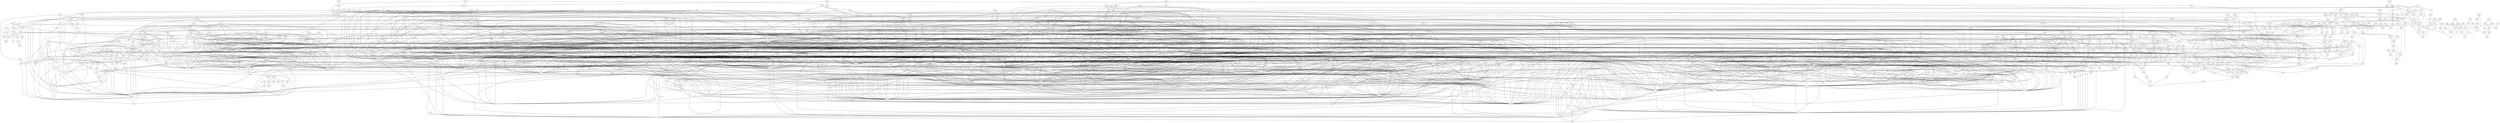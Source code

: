 graph G {
0;

1;

2;

3;

4;

5;

6;

7;

8;

9;

10;

11;

12;

13;

14;

15;

16;

17;

18;

19;

20;

21;

22;

23;

24;

25;

26;

27;

28;

29;

30;

31;

32;

33;

34;

38;

39;

40;

41;

42;

43;

44;

45;

46;

47;

48;

49;

50;

51;

52;

53;

54;

57;

58;

59;

60;

61;

62;

63;

64;

68;

69;

70;

71;

72;

73;

74;

75;

76;

77;

78;

79;

80;

81;

82;

83;

84;

85;

86;

87;

88;

89;

90;

94;

95;

96;

97;

98;

99;

100;

101;

102;

103;

106;

107;

109;

110;

111;

112;

113;

114;

115;

116;

117;

118;

119;

120;

121;

122;

123;

124;

125;

126;

128;

129;

130;

131;

132;

133;

134;

135;

136;

137;

138;

139;

140;

141;

142;

143;

144;

145;

146;

147;

148;

151;

152;

153;

154;

155;

156;

157;

158;

159;

160;

161;

162;

163;

164;

165;

166;

167;

168;

169;

170;

171;

172;

173;

174;

175;

176;

177;

178;

179;

180;

181;

182;

183;

184;

185;

186;

187;

188;

189;

190;

191;

192;

193;

194;

195;

196;

197;

198;

199;

200;

201;

202;

203;

204;

205;

206;

207;

208;

209;

210;

211;

212;

213;

215;

216;

217;

218;

220;

221;

222;

223;

224;

225;

226;

227;

228;

229;

230;

231;

232;

233;

234;

235;

236;

237;

238;

239;

240;

241;

242;

243;

244;

245;

246;

247;

248;

249;

250;

251;

252;

253;

254;

255;

256;

257;

259;

261;

262;

263;

264;

270;

271;

272;

273;

274;

275;

276;

277;

278;

279;

280;

281;

282;

283;

284;

285;

286;

287;

288;

289;

290;

291;

292;

293;

294;

295;

296;

297;

298;

300;

301;

303;

304;

305;

306;

310;

311;

312;

313;

314;

315;

316;

317;

318;

319;

320;

321;

322;

323;

324;

326;

328;

329;

330;

331;

332;

333;

334;

335;

336;

337;

338;

339;

340;

342;

343;

344;

345;

346;

347;

348;

349;

350;

351;

352;

353;

360;

361;

362;

363;

364;

365;

367;

368;

369;

370;

371;

372;

373;

374;

375;

376;

377;

378;

379;

380;

381;

382;

383;

384;

385;

386;

387;

388;

389;

390;

391;

393;

394;

395;

396;

397;

398;

399;

400;

401;

402;

403;

405;

406;

407;

408;

409;

410;

411;

412;

413;

414;

415;

416;

417;

418;

419;

420;

421;

422;

423;

424;

425;

426;

427;

428;

435;

436;

437;

438;

439;

440;

441;

442;

443;

445;

448;

449;

450;

451;

452;

453;

454;

455;

456;

457;

458;

459;

460;

461;

462;

463;

464;

465;

466;

467;

468;

469;

470;

471;

472;

473;

474;

475;

476;

477;

478;

479;

480;

481;

482;

483;

484;

485;

486;

487;

488;

489;

490;

491;

492;

494;

495;

496;

497;

498;

499;

500;

502;

503;

504;

505;

506;

507;

508;

509;

510;

511;

512;

513;

514;

515;

516;

517;

518;

519;

520;

521;

522;

523;

524;

525;

526;

527;

528;

529;

530;

531;

532;

533;

534;

535;

539;

541;

542;

543;

544;

545;

546;

548;

549;

550;

551;

552;

553;

554;

555;

556;

557;

558;

559;

560;

561;

562;

563;

564;

565;

566;

567;

568;

569;

573;

574;

575;

576;

577;

578;

579;

580;

581;

582;

583;

585;

586;

587;

588;

589;

591;

592;

594;

595;

596;

597;

598;

599;

600;

601;

602;

603;

604;

605;

606;

607;

608;

609;

610;

611;

612;

613;

614;

615;

616;

617;

618;

619;

620;

621;

622;

626;

627;

628;

629;

630;

631;

632;

633;

634;

635;

636;

637;

638;

639;

640;

641;

642;

643;

644;

645;

646;

647;

648;

649;

650;

651;

652;

653;

654;

655;

656;

657;

658;

659;

660;

661;

662;

663;

664;

665;

668;

669;

670;

671;

672;

673;

675;

676;

677;

678;

679;

680;

681;

682;

683;

684;

688;

689;

690;

691;

692;

693;

694;

695;

696;

697;

698;

699;

700;

701;

702;

703;

704;

705;

706;

707;

708;

709;

710;

711;

712;

713;

714;

719;

720;

721;

724;

725;

726;

727;

728;

729;

730;

731;

732;

733;

734;

735;

736;

737;

738;

741;

742;

747;

748;

750;

751;

752;

753;

754;

755;

756;

757;

758;

759;

760;

761;

762;

763;

764;

765;

766;

767;

768;

769;

770;

771;

772;

773;

774;

775;

776;

777;

778;

779;

780;

781;

782;

783;

784;

785;

786;

787;

789;

790;

791;

792;

793;

794;

795;

796;

797;

798;

799;

800;

801;

802;

803;

804;

805;

806;

807;

809;

810;

811;

812;

813;

814;

815;

816;

817;

818;

819;

821;

822;

823;

824;

825;

826;

827;

828;

832;

833;

834;

835;

836;

837;

838;

839;

840;

841;

842;

843;

846;

847;

849;

850;

851;

852;

853;

854;

855;

856;

857;

859;

860;

861;

862;

863;

864;

865;

866;

867;

868;

869;

870;

871;

872;

873;

874;

875;

876;

877;

878;

880;

881;

882;

883;

884;

886;

888;

889;

890;

891;

892;

893;

894;

895;

896;

897;

898;

899;

900;

903;

904;

905;

906;

907;

908;

909;

910;

911;

912;

913;

914;

915;

916;

917;

918;

919;

920;

921;

922;

923;

924;

925;

926;

929;

930;

931;

932;

933;

934;

935;

936;

937;

938;

939;

941;

942;

943;

944;

945;

946;

947;

948;

949;

952;

954;

955;

956;

957;

958;

959;

960;

962;

963;

965;

966;

967;

968;

969;

970;

971;

972;

973;

974;

975;

976;

978;

979;

980;

981;

982;

983;

984;

985;

986;

987;

988;

989;

990;

991;

992;

993;

994;

995;

996;

997;

998;

999;

1000;

1001;

1002;

1003;

1004;

1005;

1006;

1007;

1008;

1009;

1010;

1011;

1012;

1013;

1014;

1015;

1016;

1017;

1018;

1019;

1020;

1021;

1022;

1023;

1024;

1025;

1026;

1027;

1028;

1029;

1030;

1031;

1032;

1033;

1034;

1036;

1037;

1038;

1039;

1040;

1041;

1042;

1043;

1044;

1045;

1046;

1047;

1048;

1049;

1050;

1051;

1052;

1053;

1054;

1055;

1056;

1057;

1058;

1059;

1060;

1061;

1062;

1063;

1064;

1065;

1066;

1067;

1068;

1069;

1070;

1071;

1072;

1073;

1074;

1075;

1076;

1083;

1084;

1085;

1086;

1087;

1088;

1089;

1090;

1091;

1092;

1093;

1095;

1096;

1097;

1098;

1099;

1100;

1101;

1102;

1103;

1104;

1105;

1106;

1107;

1108;

1109;

1111;

1112;

1113;

1114;

1115;

1117;

1118;

1119;

1120;

1121;

1124;

1125;

1126;

1134;

1135;

1136;

1137;

1138;

1139;

1140;

1141;

1142;

1143;

1144;

1145;

1146;

1148;

1151;

1152;

1153;

1154;

1157;

1158;

1159;

1160;

1167;

1168;

1169;

1171;

1172;

1173;

1174;

1177;

1180;

1181;

1182;

1183;

1184;

1185;

1186;

1187;

1188;

1189;

1190;

1191;

1192;

1193;

1194;

1197;

1198;

1199;

1201;

1202;

1203;

1204;

1205;

1206;

1207;

1208;

1209;

1210;

1211;

1212;

1213;

1214;

1216;

1217;

1219;

1220;

1221;

1222;

1224;

1225;

1226;

1227;

1228;

1229;

1230;

1231;

1232;

1233;

1234;

1235;

1236;

1237;

1238;

1239;

1240;

1242;

1243;

1246;

1247;

1248;

1249;

1250;

1251;

1252;

1253;

1256;

1257;

1258;

1259;

1260;

1261;

1266;

1267;

1268;

1270;

1273;

1274;

1275;

1276;

1277;

1278;

1279;

1280;

1284;

1287;

1288;

1289;

1290;

1291;

1292;

1293;

1294;

1295;

1296;

1298;

1299;

1300;

1301;

1302;

1303;

1304;

1306;

1307;

1308;

1309;

1311;

1312;

1313;

1314;

1315;

1316;

1317;

1319;

1320;

1321;

1323;

1325;

1326;

1327;

1328;

1329;

1330;

1331;

1332;

1333;

1334;

1335;

1336;

1337;

1338;

1339;

1340;

1341;

1342;

1344;

1345;

1347;

1352;

1354;

1355;

1356;

1358;

1359;

1362;

1363;

1364;

1365;

1366;

1367;

1368;

1369;

1370;

1 -- 0;

3 -- 2;

4 -- 2;

6 -- 5;

7 -- 5;

8 -- 5;

9 -- 5;

10 -- 5;

11 -- 5;

12 -- 5;

13 -- 5;

14 -- 5;

15 -- 5;

16 -- 5;

16 -- 8;

16 -- 9;

17 -- 5;

17 -- 8;

17 -- 9;

19 -- 18;

20 -- 18;

21 -- 20;

22 -- 21;

23 -- 21;

24 -- 6;

24 -- 7;

24 -- 8;

24 -- 10;

24 -- 13;

24 -- 14;

24 -- 16;

24 -- 17;

25 -- 8;

25 -- 9;

25 -- 24;

26 -- 8;

26 -- 9;

26 -- 24;

27 -- 24;

28 -- 6;

28 -- 24;

28 -- 27;

29 -- 24;

29 -- 28;

30 -- 24;

32 -- 31;

33 -- 31;

34 -- 31;

34 -- 32;

34 -- 33;

39 -- 38;

40 -- 38;

41 -- 38;

42 -- 39;

42 -- 40;

43 -- 42;

44 -- 42;

46 -- 45;

47 -- 45;

48 -- 45;

49 -- 45;

50 -- 45;

51 -- 45;

52 -- 47;

52 -- 49;

52 -- 50;

52 -- 51;

53 -- 52;

54 -- 52;

58 -- 57;

60 -- 59;

61 -- 59;

62 -- 59;

63 -- 59;

63 -- 60;

63 -- 61;

64 -- 59;

64 -- 61;

68 -- 63;

68 -- 64;

69 -- 60;

70 -- 62;

71 -- 70;

72 -- 70;

73 -- 70;

74 -- 70;

74 -- 73;

75 -- 60;

75 -- 61;

75 -- 62;

75 -- 63;

75 -- 64;

76 -- 62;

76 -- 71;

76 -- 75;

77 -- 62;

77 -- 71;

77 -- 75;

78 -- 75;

80 -- 79;

81 -- 79;

81 -- 80;

82 -- 79;

82 -- 80;

83 -- 79;

83 -- 80;

84 -- 81;

85 -- 80;

85 -- 84;

86 -- 84;

87 -- 80;

87 -- 84;

89 -- 88;

90 -- 88;

94 -- 81;

94 -- 87;

95 -- 94;

96 -- 94;

97 -- 80;

97 -- 94;

99 -- 98;

100 -- 98;

102 -- 101;

103 -- 101;

109 -- 107;

110 -- 107;

111 -- 107;

113 -- 61;

113 -- 71;

113 -- 112;

114 -- 109;

114 -- 112;

115 -- 78;

115 -- 112;

116 -- 60;

116 -- 61;

116 -- 112;

117 -- 112;

117 -- 116;

118 -- 60;

118 -- 112;

119 -- 112;

120 -- 109;

120 -- 110;

120 -- 112;

121 -- 112;

122 -- 112;

122 -- 115;

123 -- 112;

125 -- 124;

126 -- 124;

128 -- 124;

129 -- 124;

130 -- 124;

131 -- 124;

132 -- 126;

132 -- 128;

132 -- 131;

134 -- 133;

135 -- 133;

136 -- 133;

137 -- 125;

137 -- 126;

137 -- 128;

137 -- 129;

137 -- 130;

139 -- 138;

140 -- 71;

140 -- 138;

141 -- 71;

141 -- 138;

142 -- 78;

142 -- 138;

143 -- 71;

143 -- 78;

143 -- 115;

143 -- 138;

144 -- 138;

145 -- 138;

146 -- 78;

146 -- 138;

146 -- 144;

147 -- 138;

147 -- 144;

148 -- 71;

148 -- 78;

148 -- 115;

148 -- 138;

148 -- 144;

151 -- 115;

152 -- 78;

152 -- 122;

152 -- 148;

152 -- 151;

153 -- 151;

154 -- 151;

155 -- 78;

155 -- 122;

155 -- 148;

155 -- 151;

156 -- 151;

157 -- 78;

157 -- 151;

158 -- 115;

158 -- 151;

158 -- 152;

158 -- 155;

158 -- 156;

159 -- 151;

159 -- 158;

160 -- 151;

160 -- 158;

161 -- 78;

161 -- 122;

161 -- 141;

161 -- 151;

161 -- 158;

162 -- 115;

162 -- 152;

162 -- 153;

162 -- 154;

162 -- 155;

162 -- 156;

162 -- 159;

162 -- 161;

163 -- 78;

163 -- 158;

163 -- 162;

164 -- 162;

165 -- 78;

165 -- 122;

165 -- 148;

165 -- 162;

166 -- 115;

166 -- 122;

166 -- 152;

166 -- 153;

166 -- 154;

166 -- 156;

166 -- 157;

166 -- 159;

166 -- 160;

166 -- 161;

166 -- 162;

166 -- 163;

166 -- 164;

166 -- 165;

167 -- 162;

168 -- 122;

168 -- 148;

168 -- 158;

168 -- 162;

168 -- 166;

169 -- 78;

169 -- 148;

169 -- 158;

169 -- 162;

169 -- 166;

170 -- 78;

170 -- 148;

170 -- 158;

170 -- 162;

170 -- 166;

172 -- 171;

173 -- 171;

173 -- 172;

174 -- 171;

174 -- 172;

175 -- 171;

176 -- 51;

176 -- 81;

176 -- 85;

176 -- 113;

176 -- 115;

176 -- 153;

176 -- 154;

176 -- 161;

176 -- 165;

176 -- 166;

176 -- 172;

176 -- 174;

176 -- 175;

177 -- 176;

178 -- 176;

179 -- 176;

180 -- 176;

181 -- 61;

181 -- 176;

182 -- 115;

182 -- 161;

182 -- 164;

182 -- 166;

182 -- 176;

183 -- 172;

183 -- 176;

184 -- 176;

185 -- 7;

185 -- 8;

185 -- 9;

185 -- 12;

185 -- 15;

185 -- 16;

185 -- 17;

185 -- 25;

185 -- 26;

185 -- 27;

185 -- 29;

185 -- 30;

186 -- 6;

186 -- 7;

186 -- 9;

186 -- 10;

186 -- 12;

186 -- 13;

186 -- 17;

186 -- 25;

186 -- 27;

186 -- 29;

186 -- 30;

187 -- 111;

188 -- 119;

188 -- 187;

189 -- 114;

189 -- 119;

189 -- 120;

189 -- 187;

190 -- 187;

191 -- 72;

192 -- 191;

193 -- 191;

194 -- 191;

195 -- 73;

195 -- 191;

196 -- 73;

196 -- 191;

197 -- 73;

197 -- 191;

198 -- 73;

198 -- 191;

199 -- 73;

199 -- 191;

200 -- 191;

201 -- 73;

201 -- 191;

202 -- 73;

202 -- 191;

203 -- 74;

203 -- 193;

203 -- 194;

203 -- 195;

203 -- 196;

203 -- 197;

203 -- 198;

203 -- 199;

203 -- 200;

203 -- 201;

203 -- 202;

204 -- 203;

205 -- 73;

205 -- 203;

206 -- 73;

206 -- 203;

207 -- 193;

207 -- 195;

207 -- 196;

207 -- 200;

207 -- 202;

207 -- 204;

207 -- 206;

209 -- 208;

210 -- 74;

210 -- 201;

210 -- 208;

211 -- 208;

212 -- 72;

212 -- 208;

213 -- 72;

213 -- 74;

213 -- 192;

213 -- 197;

213 -- 198;

213 -- 201;

213 -- 202;

213 -- 208;

218 -- 47;

218 -- 48;

218 -- 51;

220 -- 53;

220 -- 218;

221 -- 218;

222 -- 97;

222 -- 218;

223 -- 218;

224 -- 46;

224 -- 218;

225 -- 218;

226 -- 215;

226 -- 216;

226 -- 217;

227 -- 50;

227 -- 51;

227 -- 54;

227 -- 220;

227 -- 221;

227 -- 223;

227 -- 224;

227 -- 225;

228 -- 209;

228 -- 212;

228 -- 213;

229 -- 72;

229 -- 192;

229 -- 197;

229 -- 201;

229 -- 202;

229 -- 228;

230 -- 228;

231 -- 76;

232 -- 231;

233 -- 76;

233 -- 77;

234 -- 71;

234 -- 233;

235 -- 77;

236 -- 71;

236 -- 235;

237 -- 76;

237 -- 77;

238 -- 237;

239 -- 62;

239 -- 237;

241 -- 240;

242 -- 240;

243 -- 240;

245 -- 244;

246 -- 244;

247 -- 244;

248 -- 244;

248 -- 247;

249 -- 244;

251 -- 250;

252 -- 250;

253 -- 250;

254 -- 250;

256 -- 255;

257 -- 255;

263 -- 262;

264 -- 262;

273 -- 270;

273 -- 271;

273 -- 272;

274 -- 251;

274 -- 252;

274 -- 253;

274 -- 254;

275 -- 274;

276 -- 80;

277 -- 80;

277 -- 81;

277 -- 83;

278 -- 80;

279 -- 80;

280 -- 80;

281 -- 81;

281 -- 83;

281 -- 85;

281 -- 87;

281 -- 276;

281 -- 277;

281 -- 278;

281 -- 279;

281 -- 280;

282 -- 222;

282 -- 281;

283 -- 281;

284 -- 62;

284 -- 76;

284 -- 239;

285 -- 76;

285 -- 77;

285 -- 239;

285 -- 284;

286 -- 76;

286 -- 77;

286 -- 239;

286 -- 284;

287 -- 76;

287 -- 77;

287 -- 284;

288 -- 62;

288 -- 76;

288 -- 77;

288 -- 239;

288 -- 285;

288 -- 286;

288 -- 287;

289 -- 81;

289 -- 85;

290 -- 289;

291 -- 81;

291 -- 289;

291 -- 290;

292 -- 139;

293 -- 292;

294 -- 71;

294 -- 142;

294 -- 143;

294 -- 145;

294 -- 146;

294 -- 148;

294 -- 292;

295 -- 76;

295 -- 77;

295 -- 141;

295 -- 143;

295 -- 146;

295 -- 148;

295 -- 232;

295 -- 234;

295 -- 236;

295 -- 292;

295 -- 294;

296 -- 292;

298 -- 297;

300 -- 125;

300 -- 126;

300 -- 297;

301 -- 125;

301 -- 126;

301 -- 297;

301 -- 298;

303 -- 126;

303 -- 297;

303 -- 298;

304 -- 297;

304 -- 298;

304 -- 301;

305 -- 300;

305 -- 301;

305 -- 303;

306 -- 300;

306 -- 305;

310 -- 248;

312 -- 311;

313 -- 311;

314 -- 130;

314 -- 131;

315 -- 314;

316 -- 115;

316 -- 152;

316 -- 154;

316 -- 155;

316 -- 156;

316 -- 159;

316 -- 160;

316 -- 161;

316 -- 163;

316 -- 165;

316 -- 168;

316 -- 169;

316 -- 170;

316 -- 314;

317 -- 314;

318 -- 314;

319 -- 115;

319 -- 152;

319 -- 153;

319 -- 154;

319 -- 155;

319 -- 156;

319 -- 157;

319 -- 159;

319 -- 160;

319 -- 161;

319 -- 164;

319 -- 165;

319 -- 167;

319 -- 168;

319 -- 170;

319 -- 314;

319 -- 315;

320 -- 314;

321 -- 317;

321 -- 318;

321 -- 320;

322 -- 115;

322 -- 153;

322 -- 154;

322 -- 157;

322 -- 159;

322 -- 160;

322 -- 161;

322 -- 163;

322 -- 165;

322 -- 167;

322 -- 169;

322 -- 170;

322 -- 321;

323 -- 154;

323 -- 157;

323 -- 159;

323 -- 161;

323 -- 163;

323 -- 165;

323 -- 167;

323 -- 169;

323 -- 170;

323 -- 321;

324 -- 4;

328 -- 263;

329 -- 328;

330 -- 328;

331 -- 329;

331 -- 330;

332 -- 259;

332 -- 261;

334 -- 333;

335 -- 333;

336 -- 333;

337 -- 144;

338 -- 140;

338 -- 141;

338 -- 143;

338 -- 146;

338 -- 337;

339 -- 147;

339 -- 337;

342 -- 340;

343 -- 20;

343 -- 22;

343 -- 340;

344 -- 340;

345 -- 47;

345 -- 48;

345 -- 49;

345 -- 50;

345 -- 51;

345 -- 340;

346 -- 290;

347 -- 346;

348 -- 346;

349 -- 346;

351 -- 350;

352 -- 350;

353 -- 350;

353 -- 351;

360 -- 351;

360 -- 352;

360 -- 353;

361 -- 351;

361 -- 360;

362 -- 175;

363 -- 109;

363 -- 110;

363 -- 175;

363 -- 177;

363 -- 179;

364 -- 175;

364 -- 177;

364 -- 362;

365 -- 51;

365 -- 81;

365 -- 113;

365 -- 118;

365 -- 120;

365 -- 122;

365 -- 165;

365 -- 166;

365 -- 172;

365 -- 174;

365 -- 175;

365 -- 178;

365 -- 179;

365 -- 182;

365 -- 183;

365 -- 184;

367 -- 110;

367 -- 175;

367 -- 179;

368 -- 175;

368 -- 177;

368 -- 179;

369 -- 48;

369 -- 51;

369 -- 81;

369 -- 113;

369 -- 116;

369 -- 118;

369 -- 120;

369 -- 122;

369 -- 123;

369 -- 161;

369 -- 166;

369 -- 172;

369 -- 173;

369 -- 174;

369 -- 175;

369 -- 178;

369 -- 181;

369 -- 182;

369 -- 184;

370 -- 344;

371 -- 47;

371 -- 49;

371 -- 50;

371 -- 51;

371 -- 54;

371 -- 221;

371 -- 370;

372 -- 20;

372 -- 22;

372 -- 370;

373 -- 115;

373 -- 177;

373 -- 188;

373 -- 189;

373 -- 362;

374 -- 177;

375 -- 177;

375 -- 374;

376 -- 114;

376 -- 115;

376 -- 120;

376 -- 153;

376 -- 179;

376 -- 188;

376 -- 189;

376 -- 362;

376 -- 375;

377 -- 114;

377 -- 117;

377 -- 172;

377 -- 173;

377 -- 174;

377 -- 179;

377 -- 183;

377 -- 184;

378 -- 139;

378 -- 293;

378 -- 294;

379 -- 139;

379 -- 141;

379 -- 142;

379 -- 143;

379 -- 146;

379 -- 147;

379 -- 148;

380 -- 113;

380 -- 116;

380 -- 139;

380 -- 141;

380 -- 143;

380 -- 146;

380 -- 147;

380 -- 148;

381 -- 113;

381 -- 116;

381 -- 139;

381 -- 146;

381 -- 147;

381 -- 295;

382 -- 139;

382 -- 141;

382 -- 147;

383 -- 313;

385 -- 384;

386 -- 384;

388 -- 387;

389 -- 387;

390 -- 277;

391 -- 6;

391 -- 7;

391 -- 27;

391 -- 28;

393 -- 7;

394 -- 61;

394 -- 62;

394 -- 72;

394 -- 73;

394 -- 76;

394 -- 77;

394 -- 192;

394 -- 197;

394 -- 201;

394 -- 239;

394 -- 285;

394 -- 286;

394 -- 287;

395 -- 72;

395 -- 192;

395 -- 193;

395 -- 194;

395 -- 197;

395 -- 199;

395 -- 201;

395 -- 202;

396 -- 62;

396 -- 72;

396 -- 74;

396 -- 76;

396 -- 77;

396 -- 78;

396 -- 192;

396 -- 197;

396 -- 201;

396 -- 202;

396 -- 209;

396 -- 210;

396 -- 229;

396 -- 239;

396 -- 285;

396 -- 286;

396 -- 287;

397 -- 74;

397 -- 195;

397 -- 196;

397 -- 197;

397 -- 198;

397 -- 199;

397 -- 202;

398 -- 72;

398 -- 192;

398 -- 197;

398 -- 198;

398 -- 199;

398 -- 201;

398 -- 202;

398 -- 394;

398 -- 396;

399 -- 72;

399 -- 74;

399 -- 192;

399 -- 197;

399 -- 198;

399 -- 201;

399 -- 385;

399 -- 389;

400 -- 72;

400 -- 192;

400 -- 195;

400 -- 196;

400 -- 197;

400 -- 198;

400 -- 199;

400 -- 201;

400 -- 202;

401 -- 72;

401 -- 74;

401 -- 195;

401 -- 197;

401 -- 198;

401 -- 199;

401 -- 201;

401 -- 202;

401 -- 206;

401 -- 394;

401 -- 396;

402 -- 71;

402 -- 140;

402 -- 141;

402 -- 143;

402 -- 144;

402 -- 148;

402 -- 295;

402 -- 339;

403 -- 76;

403 -- 77;

403 -- 143;

403 -- 147;

403 -- 148;

403 -- 232;

403 -- 234;

403 -- 236;

403 -- 238;

403 -- 239;

403 -- 294;

403 -- 402;

405 -- 402;

406 -- 71;

406 -- 78;

406 -- 115;

406 -- 152;

406 -- 155;

406 -- 156;

406 -- 161;

406 -- 338;

406 -- 402;

406 -- 403;

407 -- 76;

407 -- 77;

407 -- 141;

407 -- 142;

407 -- 143;

407 -- 148;

407 -- 232;

407 -- 239;

407 -- 294;

407 -- 396;

407 -- 402;

408 -- 76;

408 -- 77;

408 -- 141;

408 -- 143;

408 -- 148;

408 -- 232;

408 -- 234;

408 -- 238;

408 -- 239;

408 -- 294;

408 -- 402;

408 -- 406;

409 -- 78;

409 -- 294;

409 -- 379;

411 -- 410;

412 -- 410;

414 -- 413;

415 -- 413;

417 -- 74;

417 -- 195;

417 -- 198;

417 -- 202;

417 -- 206;

417 -- 416;

418 -- 73;

418 -- 394;

418 -- 401;

418 -- 416;

419 -- 204;

419 -- 416;

420 -- 200;

420 -- 416;

420 -- 418;

421 -- 73;

421 -- 401;

421 -- 418;

421 -- 420;

422 -- 194;

422 -- 418;

422 -- 421;

423 -- 275;

423 -- 415;

424 -- 415;

424 -- 423;

425 -- 423;

426 -- 275;

426 -- 411;

426 -- 425;

427 -- 426;

428 -- 411;

428 -- 426;

435 -- 19;

435 -- 23;

435 -- 50;

435 -- 51;

435 -- 113;

435 -- 115;

435 -- 117;

435 -- 118;

435 -- 120;

435 -- 152;

435 -- 153;

435 -- 155;

435 -- 158;

435 -- 161;

435 -- 169;

435 -- 172;

435 -- 173;

435 -- 174;

435 -- 182;

435 -- 183;

435 -- 184;

436 -- 54;

436 -- 81;

436 -- 118;

436 -- 120;

436 -- 121;

436 -- 158;

436 -- 172;

436 -- 173;

436 -- 183;

437 -- 156;

437 -- 158;

437 -- 159;

437 -- 160;

437 -- 168;

437 -- 170;

438 -- 19;

438 -- 49;

438 -- 81;

438 -- 114;

438 -- 115;

438 -- 117;

438 -- 156;

438 -- 158;

438 -- 159;

438 -- 173;

438 -- 184;

439 -- 49;

439 -- 51;

439 -- 54;

439 -- 113;

439 -- 115;

439 -- 117;

439 -- 123;

439 -- 155;

439 -- 157;

439 -- 158;

439 -- 164;

439 -- 221;

440 -- 115;

440 -- 158;

440 -- 435;

440 -- 436;

440 -- 437;

440 -- 438;

440 -- 439;

441 -- 115;

441 -- 152;

441 -- 156;

441 -- 157;

441 -- 158;

441 -- 161;

441 -- 164;

441 -- 373;

441 -- 435;

441 -- 436;

441 -- 437;

441 -- 438;

441 -- 439;

443 -- 442;

445 -- 442;

449 -- 135;

450 -- 449;

451 -- 115;

451 -- 140;

451 -- 142;

451 -- 143;

451 -- 148;

451 -- 152;

451 -- 155;

451 -- 156;

451 -- 157;

451 -- 159;

451 -- 161;

451 -- 164;

451 -- 165;

451 -- 168;

451 -- 169;

451 -- 170;

451 -- 406;

452 -- 115;

452 -- 140;

452 -- 141;

452 -- 143;

452 -- 152;

452 -- 156;

452 -- 157;

452 -- 159;

452 -- 160;

452 -- 161;

452 -- 164;

452 -- 167;

452 -- 168;

452 -- 169;

452 -- 170;

452 -- 406;

453 -- 51;

453 -- 113;

453 -- 114;

453 -- 115;

453 -- 116;

453 -- 118;

453 -- 119;

453 -- 120;

453 -- 122;

453 -- 123;

453 -- 161;

453 -- 164;

453 -- 166;

453 -- 170;

453 -- 172;

453 -- 181;

453 -- 182;

453 -- 184;

453 -- 441;

454 -- 114;

454 -- 115;

454 -- 119;

454 -- 120;

454 -- 153;

454 -- 154;

454 -- 157;

454 -- 161;

454 -- 167;

454 -- 182;

454 -- 188;

454 -- 189;

454 -- 362;

454 -- 375;

455 -- 115;

455 -- 153;

455 -- 155;

455 -- 156;

455 -- 157;

455 -- 160;

455 -- 161;

455 -- 165;

455 -- 167;

455 -- 170;

456 -- 153;

456 -- 154;

456 -- 161;

456 -- 167;

457 -- 78;

457 -- 115;

457 -- 153;

457 -- 159;

457 -- 161;

457 -- 163;

457 -- 165;

457 -- 167;

458 -- 115;

458 -- 152;

458 -- 153;

458 -- 154;

458 -- 155;

458 -- 156;

458 -- 157;

458 -- 159;

458 -- 161;

458 -- 163;

458 -- 164;

458 -- 168;

458 -- 170;

459 -- 54;

459 -- 113;

459 -- 114;

459 -- 115;

459 -- 116;

459 -- 117;

459 -- 118;

459 -- 120;

459 -- 122;

459 -- 123;

459 -- 152;

459 -- 155;

459 -- 161;

459 -- 168;

459 -- 169;

459 -- 172;

459 -- 178;

459 -- 181;

459 -- 184;

459 -- 441;

460 -- 114;

460 -- 120;

460 -- 153;

460 -- 157;

460 -- 170;

460 -- 189;

460 -- 362;

460 -- 375;

461 -- 115;

461 -- 153;

461 -- 154;

461 -- 156;

461 -- 157;

461 -- 163;

461 -- 165;

461 -- 167;

461 -- 170;

461 -- 452;

462 -- 115;

462 -- 152;

462 -- 154;

462 -- 155;

462 -- 156;

462 -- 157;

462 -- 159;

462 -- 160;

462 -- 163;

462 -- 164;

462 -- 165;

462 -- 168;

462 -- 169;

462 -- 170;

463 -- 153;

463 -- 156;

463 -- 159;

463 -- 165;

463 -- 167;

463 -- 169;

463 -- 170;

465 -- 464;

466 -- 390;

466 -- 464;

468 -- 82;

468 -- 467;

469 -- 390;

469 -- 467;

470 -- 467;

472 -- 471;

473 -- 471;

475 -- 474;

476 -- 474;

477 -- 209;

477 -- 210;

477 -- 212;

477 -- 213;

477 -- 229;

478 -- 72;

478 -- 74;

478 -- 201;

478 -- 477;

479 -- 72;

479 -- 192;

479 -- 477;

480 -- 72;

480 -- 74;

480 -- 195;

480 -- 201;

480 -- 312;

480 -- 385;

480 -- 389;

480 -- 477;

481 -- 477;

482 -- 184;

482 -- 453;

483 -- 369;

483 -- 435;

483 -- 436;

483 -- 438;

483 -- 439;

483 -- 453;

483 -- 459;

483 -- 482;

484 -- 117;

484 -- 122;

484 -- 152;

484 -- 482;

486 -- 140;

486 -- 141;

486 -- 142;

486 -- 143;

486 -- 146;

486 -- 405;

486 -- 406;

486 -- 485;

487 -- 140;

487 -- 142;

487 -- 143;

487 -- 145;

487 -- 146;

487 -- 148;

487 -- 485;

488 -- 141;

488 -- 143;

488 -- 148;

488 -- 406;

488 -- 485;

489 -- 353;

489 -- 361;

490 -- 489;

491 -- 361;

491 -- 489;

492 -- 489;

492 -- 490;

494 -- 352;

496 -- 495;

497 -- 495;

499 -- 498;

500 -- 498;

503 -- 502;

504 -- 380;

504 -- 381;

504 -- 502;

506 -- 295;

506 -- 380;

506 -- 381;

506 -- 505;

507 -- 505;

508 -- 290;

508 -- 334;

508 -- 348;

509 -- 334;

509 -- 335;

509 -- 348;

509 -- 508;

510 -- 508;

511 -- 221;

511 -- 508;

511 -- 509;

512 -- 221;

512 -- 508;

513 -- 62;

513 -- 285;

513 -- 287;

514 -- 513;

515 -- 62;

515 -- 285;

515 -- 286;

515 -- 287;

516 -- 515;

518 -- 517;

519 -- 517;

521 -- 520;

522 -- 520;

523 -- 10;

523 -- 12;

523 -- 15;

523 -- 30;

524 -- 185;

524 -- 523;

525 -- 245;

525 -- 251;

525 -- 252;

525 -- 427;

526 -- 252;

527 -- 252;

528 -- 252;

529 -- 252;

530 -- 140;

530 -- 145;

530 -- 146;

530 -- 148;

530 -- 406;

531 -- 141;

531 -- 143;

531 -- 406;

532 -- 140;

532 -- 141;

532 -- 142;

532 -- 143;

532 -- 145;

532 -- 146;

532 -- 148;

532 -- 293;

532 -- 406;

533 -- 141;

533 -- 143;

533 -- 406;

534 -- 78;

534 -- 143;

534 -- 406;

534 -- 451;

534 -- 452;

535 -- 142;

535 -- 143;

535 -- 145;

535 -- 146;

535 -- 148;

539 -- 3;

541 -- 463;

542 -- 541;

543 -- 115;

543 -- 153;

543 -- 154;

543 -- 157;

543 -- 159;

543 -- 165;

543 -- 169;

543 -- 541;

544 -- 114;

544 -- 119;

544 -- 541;

545 -- 541;

546 -- 541;

548 -- 541;

549 -- 541;

550 -- 543;

550 -- 544;

550 -- 546;

550 -- 549;

551 -- 99;

551 -- 114;

551 -- 120;

551 -- 121;

551 -- 550;

552 -- 120;

552 -- 550;

553 -- 115;

553 -- 154;

553 -- 157;

553 -- 550;

554 -- 545;

554 -- 546;

554 -- 550;

554 -- 551;

555 -- 114;

555 -- 120;

555 -- 121;

555 -- 550;

555 -- 554;

556 -- 89;

556 -- 114;

556 -- 120;

556 -- 121;

556 -- 270;

556 -- 271;

556 -- 550;

556 -- 554;

557 -- 550;

558 -- 120;

558 -- 550;

559 -- 99;

559 -- 100;

559 -- 114;

559 -- 120;

560 -- 559;

562 -- 243;

562 -- 561;

563 -- 561;

565 -- 242;

565 -- 564;

566 -- 564;

567 -- 253;

567 -- 529;

568 -- 527;

568 -- 528;

568 -- 529;

569 -- 567;

569 -- 568;

573 -- 254;

573 -- 528;

573 -- 569;

575 -- 574;

576 -- 574;

577 -- 298;

577 -- 574;

577 -- 575;

578 -- 472;

578 -- 574;

579 -- 473;

579 -- 486;

579 -- 535;

579 -- 574;

580 -- 462;

580 -- 535;

580 -- 574;

581 -- 575;

581 -- 578;

582 -- 575;

582 -- 576;

582 -- 579;

583 -- 472;

583 -- 582;

585 -- 306;

585 -- 575;

585 -- 576;

585 -- 582;

586 -- 298;

586 -- 306;

586 -- 575;

586 -- 576;

586 -- 582;

587 -- 575;

587 -- 576;

587 -- 583;

588 -- 251;

588 -- 275;

588 -- 425;

589 -- 249;

589 -- 251;

589 -- 275;

589 -- 427;

594 -- 81;

594 -- 83;

594 -- 97;

594 -- 222;

594 -- 225;

594 -- 278;

594 -- 279;

595 -- 222;

595 -- 225;

596 -- 225;

597 -- 222;

597 -- 225;

597 -- 594;

598 -- 594;

598 -- 595;

598 -- 596;

599 -- 81;

599 -- 83;

599 -- 97;

599 -- 278;

599 -- 279;

599 -- 597;

599 -- 598;

600 -- 310;

601 -- 310;

601 -- 600;

602 -- 310;

602 -- 600;

604 -- 376;

604 -- 603;

605 -- 376;

605 -- 460;

605 -- 603;

606 -- 376;

606 -- 460;

606 -- 603;

607 -- 373;

607 -- 376;

607 -- 454;

607 -- 460;

607 -- 603;

609 -- 412;

609 -- 608;

610 -- 411;

610 -- 415;

610 -- 608;

611 -- 521;

611 -- 608;

612 -- 411;

612 -- 415;

612 -- 497;

612 -- 521;

612 -- 528;

612 -- 529;

612 -- 608;

613 -- 71;

613 -- 113;

613 -- 118;

613 -- 181;

613 -- 295;

613 -- 403;

613 -- 407;

613 -- 408;

613 -- 504;

613 -- 506;

614 -- 71;

614 -- 113;

614 -- 116;

614 -- 118;

614 -- 181;

614 -- 295;

614 -- 403;

614 -- 407;

614 -- 408;

614 -- 504;

614 -- 506;

615 -- 60;

615 -- 61;

615 -- 62;

615 -- 71;

615 -- 72;

615 -- 73;

615 -- 74;

615 -- 76;

615 -- 77;

615 -- 198;

615 -- 201;

615 -- 210;

615 -- 239;

615 -- 285;

615 -- 286;

615 -- 287;

615 -- 398;

615 -- 401;

615 -- 417;

615 -- 452;

616 -- 71;

616 -- 295;

616 -- 403;

616 -- 407;

616 -- 408;

616 -- 504;

617 -- 604;

617 -- 605;

617 -- 607;

618 -- 373;

618 -- 376;

618 -- 454;

618 -- 460;

618 -- 617;

619 -- 78;

619 -- 163;

619 -- 543;

619 -- 604;

619 -- 605;

619 -- 606;

619 -- 617;

620 -- 611;

620 -- 612;

621 -- 497;

621 -- 521;

621 -- 528;

621 -- 529;

621 -- 569;

621 -- 620;

622 -- 414;

622 -- 620;

626 -- 49;

626 -- 51;

626 -- 54;

626 -- 221;

626 -- 435;

626 -- 511;

626 -- 512;

627 -- 439;

627 -- 626;

628 -- 626;

629 -- 626;

630 -- 626;

631 -- 626;

632 -- 626;

633 -- 47;

633 -- 48;

633 -- 51;

633 -- 54;

633 -- 210;

633 -- 212;

633 -- 213;

633 -- 221;

633 -- 229;

633 -- 626;

634 -- 626;

635 -- 626;

636 -- 626;

637 -- 626;

638 -- 47;

638 -- 48;

638 -- 49;

638 -- 50;

638 -- 51;

638 -- 54;

638 -- 209;

638 -- 210;

638 -- 212;

638 -- 213;

638 -- 221;

638 -- 229;

638 -- 626;

639 -- 626;

640 -- 557;

641 -- 271;

641 -- 640;

642 -- 640;

643 -- 264;

643 -- 329;

644 -- 643;

645 -- 557;

646 -- 645;

647 -- 543;

647 -- 545;

647 -- 546;

647 -- 548;

647 -- 549;

647 -- 553;

647 -- 555;

647 -- 556;

648 -- 272;

648 -- 544;

648 -- 551;

648 -- 552;

648 -- 555;

648 -- 556;

648 -- 557;

648 -- 558;

648 -- 641;

649 -- 272;

649 -- 544;

649 -- 551;

649 -- 552;

649 -- 555;

649 -- 556;

649 -- 641;

650 -- 134;

650 -- 298;

650 -- 306;

650 -- 316;

650 -- 319;

650 -- 322;

650 -- 323;

650 -- 450;

651 -- 316;

651 -- 319;

651 -- 322;

651 -- 323;

651 -- 373;

651 -- 376;

651 -- 452;

651 -- 454;

651 -- 455;

651 -- 456;

651 -- 457;

651 -- 461;

651 -- 463;

651 -- 543;

652 -- 298;

652 -- 306;

652 -- 316;

652 -- 319;

652 -- 322;

652 -- 323;

652 -- 450;

653 -- 298;

653 -- 316;

653 -- 322;

653 -- 323;

653 -- 450;

654 -- 134;

654 -- 306;

654 -- 316;

654 -- 319;

654 -- 322;

654 -- 450;

655 -- 48;

655 -- 49;

655 -- 50;

655 -- 51;

655 -- 54;

655 -- 628;

655 -- 629;

655 -- 630;

655 -- 631;

655 -- 632;

655 -- 633;

655 -- 638;

655 -- 639;

656 -- 49;

656 -- 50;

656 -- 51;

656 -- 54;

656 -- 509;

656 -- 628;

656 -- 629;

656 -- 630;

656 -- 631;

656 -- 632;

656 -- 634;

656 -- 635;

656 -- 636;

656 -- 637;

656 -- 638;

657 -- 49;

657 -- 51;

657 -- 221;

657 -- 628;

657 -- 629;

657 -- 630;

657 -- 631;

657 -- 632;

657 -- 633;

657 -- 634;

657 -- 635;

657 -- 638;

658 -- 628;

659 -- 628;

659 -- 631;

659 -- 632;

659 -- 634;

659 -- 636;

660 -- 264;

660 -- 644;

661 -- 166;

661 -- 319;

661 -- 322;

661 -- 323;

661 -- 373;

661 -- 435;

661 -- 451;

661 -- 452;

661 -- 455;

661 -- 456;

661 -- 457;

661 -- 461;

662 -- 78;

662 -- 166;

662 -- 322;

662 -- 323;

662 -- 373;

662 -- 435;

662 -- 451;

662 -- 452;

662 -- 453;

662 -- 454;

662 -- 455;

662 -- 456;

662 -- 457;

662 -- 459;

662 -- 463;

663 -- 319;

663 -- 322;

663 -- 323;

663 -- 451;

663 -- 452;

663 -- 455;

663 -- 456;

663 -- 457;

663 -- 461;

663 -- 462;

663 -- 543;

663 -- 619;

664 -- 78;

664 -- 323;

664 -- 452;

664 -- 454;

664 -- 456;

664 -- 457;

664 -- 461;

664 -- 463;

665 -- 319;

665 -- 322;

665 -- 323;

665 -- 373;

665 -- 452;

665 -- 456;

665 -- 457;

665 -- 461;

665 -- 463;

665 -- 543;

665 -- 619;

669 -- 636;

670 -- 49;

670 -- 50;

670 -- 509;

670 -- 631;

670 -- 632;

670 -- 633;

670 -- 634;

670 -- 635;

670 -- 636;

670 -- 638;

671 -- 256;

671 -- 257;

672 -- 34;

672 -- 256;

673 -- 256;

675 -- 463;

675 -- 542;

675 -- 543;

675 -- 544;

675 -- 545;

675 -- 548;

676 -- 548;

676 -- 549;

677 -- 542;

677 -- 548;

678 -- 223;

678 -- 595;

679 -- 526;

679 -- 529;

679 -- 569;

679 -- 629;

679 -- 637;

679 -- 639;

680 -- 526;

680 -- 528;

680 -- 529;

680 -- 569;

681 -- 529;

681 -- 569;

682 -- 528;

682 -- 529;

682 -- 569;

683 -- 528;

683 -- 529;

683 -- 569;

684 -- 528;

684 -- 529;

689 -- 688;

690 -- 688;

691 -- 223;

691 -- 596;

692 -- 102;

692 -- 103;

693 -- 102;

693 -- 103;

694 -- 692;

695 -- 103;

695 -- 694;

697 -- 696;

698 -- 696;

698 -- 697;

700 -- 699;

701 -- 699;

702 -- 110;

702 -- 189;

702 -- 365;

702 -- 369;

702 -- 439;

702 -- 453;

702 -- 459;

702 -- 544;

703 -- 114;

703 -- 120;

703 -- 702;

704 -- 120;

704 -- 592;

704 -- 702;

705 -- 702;

706 -- 49;

706 -- 114;

706 -- 115;

706 -- 116;

706 -- 118;

706 -- 120;

706 -- 157;

706 -- 164;

706 -- 172;

706 -- 173;

706 -- 182;

706 -- 440;

706 -- 441;

706 -- 483;

706 -- 702;

707 -- 113;

707 -- 116;

707 -- 119;

707 -- 120;

707 -- 121;

707 -- 166;

707 -- 181;

707 -- 702;

708 -- 114;

708 -- 120;

708 -- 121;

708 -- 560;

708 -- 702;

709 -- 114;

709 -- 119;

709 -- 120;

709 -- 121;

709 -- 560;

709 -- 702;

710 -- 114;

710 -- 120;

710 -- 592;

710 -- 702;

711 -- 648;

711 -- 675;

711 -- 702;

712 -- 270;

712 -- 648;

712 -- 649;

712 -- 675;

712 -- 702;

713 -- 50;

713 -- 113;

713 -- 114;

713 -- 116;

713 -- 118;

713 -- 120;

713 -- 121;

713 -- 172;

713 -- 181;

713 -- 441;

713 -- 702;

714 -- 114;

714 -- 115;

714 -- 116;

714 -- 118;

714 -- 119;

714 -- 120;

714 -- 172;

714 -- 173;

714 -- 174;

714 -- 184;

714 -- 441;

714 -- 483;

714 -- 702;

719 -- 398;

719 -- 401;

719 -- 420;

719 -- 422;

720 -- 193;

720 -- 719;

721 -- 401;

721 -- 419;

721 -- 420;

721 -- 422;

721 -- 720;

724 -- 122;

724 -- 155;

724 -- 163;

724 -- 166;

724 -- 168;

724 -- 182;

724 -- 369;

725 -- 50;

725 -- 114;

725 -- 117;

725 -- 118;

725 -- 120;

725 -- 123;

725 -- 153;

725 -- 155;

725 -- 169;

725 -- 178;

725 -- 181;

725 -- 184;

725 -- 441;

725 -- 483;

726 -- 115;

726 -- 142;

726 -- 155;

726 -- 157;

726 -- 163;

726 -- 168;

726 -- 534;

727 -- 184;

727 -- 483;

728 -- 117;

728 -- 727;

730 -- 729;

731 -- 729;

732 -- 729;

733 -- 729;

734 -- 19;

734 -- 23;

734 -- 49;

734 -- 113;

734 -- 115;

734 -- 117;

734 -- 118;

734 -- 123;

734 -- 152;

734 -- 157;

734 -- 181;

734 -- 441;

735 -- 19;

735 -- 23;

735 -- 49;

735 -- 51;

735 -- 54;

735 -- 115;

735 -- 116;

735 -- 118;

735 -- 122;

735 -- 123;

735 -- 157;

735 -- 181;

735 -- 441;

736 -- 451;

736 -- 452;

736 -- 461;

736 -- 726;

737 -- 319;

737 -- 322;

737 -- 454;

737 -- 455;

737 -- 460;

737 -- 461;

738 -- 78;

738 -- 451;

738 -- 452;

738 -- 457;

738 -- 461;

738 -- 726;

741 -- 519;

742 -- 458;

742 -- 462;

750 -- 270;

750 -- 271;

751 -- 750;

752 -- 750;

753 -- 270;

753 -- 271;

753 -- 751;

753 -- 752;

754 -- 270;

754 -- 271;

754 -- 750;

754 -- 751;

754 -- 752;

754 -- 753;

755 -- 81;

755 -- 85;

755 -- 276;

755 -- 278;

755 -- 282;

755 -- 599;

756 -- 81;

756 -- 85;

756 -- 87;

756 -- 97;

756 -- 282;

756 -- 594;

757 -- 270;

757 -- 271;

757 -- 750;

757 -- 751;

757 -- 752;

758 -- 750;

759 -- 130;

759 -- 131;

759 -- 317;

760 -- 601;

761 -- 396;

761 -- 399;

761 -- 478;

761 -- 479;

761 -- 480;

761 -- 601;

761 -- 602;

761 -- 760;

762 -- 760;

763 -- 261;

764 -- 261;

765 -- 369;

765 -- 439;

765 -- 459;

765 -- 484;

765 -- 714;

765 -- 728;

765 -- 734;

766 -- 484;

767 -- 728;

769 -- 768;

770 -- 344;

770 -- 768;

771 -- 770;

772 -- 771;

773 -- 369;

773 -- 435;

773 -- 439;

773 -- 459;

773 -- 725;

773 -- 734;

773 -- 735;

774 -- 436;

774 -- 438;

774 -- 439;

774 -- 714;

774 -- 725;

774 -- 735;

775 -- 476;

776 -- 347;

776 -- 775;

777 -- 60;

777 -- 62;

777 -- 63;

777 -- 64;

777 -- 74;

777 -- 77;

778 -- 60;

778 -- 61;

778 -- 62;

778 -- 63;

778 -- 73;

778 -- 74;

778 -- 76;

778 -- 77;

778 -- 181;

778 -- 198;

778 -- 202;

778 -- 210;

778 -- 239;

778 -- 285;

778 -- 286;

778 -- 398;

778 -- 401;

778 -- 417;

778 -- 452;

779 -- 60;

779 -- 61;

779 -- 62;

779 -- 63;

779 -- 64;

779 -- 72;

779 -- 74;

779 -- 77;

779 -- 417;

780 -- 61;

780 -- 62;

780 -- 63;

780 -- 64;

780 -- 74;

780 -- 77;

780 -- 181;

780 -- 202;

780 -- 210;

780 -- 401;

780 -- 417;

780 -- 452;

781 -- 60;

781 -- 61;

781 -- 62;

781 -- 64;

781 -- 72;

781 -- 73;

781 -- 74;

781 -- 76;

781 -- 77;

781 -- 116;

781 -- 167;

781 -- 210;

781 -- 285;

781 -- 286;

781 -- 398;

781 -- 401;

781 -- 417;

781 -- 418;

781 -- 452;

781 -- 662;

781 -- 761;

783 -- 700;

783 -- 782;

784 -- 782;

785 -- 241;

785 -- 242;

785 -- 243;

785 -- 747;

785 -- 748;

786 -- 785;

787 -- 784;

789 -- 611;

790 -- 789;

791 -- 78;

791 -- 322;

791 -- 396;

791 -- 451;

791 -- 452;

791 -- 454;

791 -- 455;

791 -- 456;

791 -- 457;

791 -- 463;

791 -- 543;

791 -- 781;

792 -- 373;

792 -- 454;

792 -- 460;

792 -- 553;

793 -- 188;

793 -- 189;

793 -- 373;

793 -- 376;

793 -- 454;

793 -- 704;

793 -- 708;

793 -- 709;

793 -- 710;

794 -- 109;

794 -- 188;

794 -- 189;

794 -- 369;

794 -- 454;

794 -- 459;

794 -- 460;

794 -- 703;

794 -- 708;

795 -- 373;

795 -- 376;

795 -- 454;

796 -- 454;

798 -- 644;

798 -- 797;

799 -- 528;

799 -- 629;

799 -- 797;

800 -- 644;

800 -- 797;

801 -- 528;

801 -- 629;

801 -- 797;

802 -- 798;

802 -- 799;

804 -- 765;

804 -- 803;

805 -- 117;

805 -- 765;

805 -- 803;

806 -- 140;

806 -- 803;

807 -- 806;

809 -- 807;

810 -- 78;

810 -- 451;

810 -- 452;

810 -- 725;

810 -- 774;

810 -- 792;

811 -- 792;

811 -- 795;

811 -- 810;

813 -- 812;

814 -- 813;

815 -- 814;

816 -- 263;

816 -- 814;

817 -- 39;

817 -- 40;

817 -- 43;

818 -- 591;

818 -- 592;

819 -- 817;

821 -- 400;

822 -- 821;

823 -- 400;

823 -- 822;

824 -- 823;

825 -- 209;

825 -- 212;

825 -- 213;

825 -- 823;

826 -- 209;

826 -- 210;

826 -- 212;

826 -- 213;

826 -- 823;

827 -- 397;

827 -- 400;

827 -- 822;

827 -- 824;

827 -- 825;

828 -- 397;

828 -- 400;

828 -- 825;

828 -- 826;

832 -- 113;

832 -- 116;

832 -- 118;

832 -- 181;

832 -- 295;

832 -- 408;

832 -- 504;

832 -- 506;

833 -- 113;

833 -- 116;

833 -- 118;

833 -- 181;

833 -- 295;

833 -- 408;

833 -- 506;

834 -- 62;

834 -- 72;

834 -- 73;

834 -- 74;

834 -- 76;

834 -- 77;

834 -- 78;

834 -- 192;

834 -- 201;

834 -- 285;

834 -- 286;

834 -- 287;

834 -- 398;

834 -- 401;

834 -- 407;

834 -- 761;

835 -- 747;

835 -- 748;

835 -- 786;

836 -- 241;

836 -- 747;

837 -- 19;

837 -- 115;

837 -- 182;

838 -- 115;

838 -- 165;

838 -- 543;

838 -- 651;

838 -- 726;

839 -- 567;

839 -- 573;

839 -- 610;

839 -- 621;

839 -- 679;

839 -- 680;

839 -- 681;

839 -- 682;

839 -- 683;

839 -- 684;

839 -- 799;

840 -- 679;

840 -- 681;

840 -- 682;

840 -- 801;

841 -- 567;

841 -- 573;

841 -- 621;

841 -- 679;

841 -- 680;

841 -- 681;

841 -- 682;

841 -- 683;

842 -- 567;

842 -- 573;

842 -- 611;

842 -- 621;

842 -- 681;

842 -- 682;

842 -- 683;

843 -- 679;

843 -- 682;

843 -- 801;

846 -- 731;

846 -- 732;

849 -- 492;

849 -- 847;

851 -- 544;

851 -- 712;

851 -- 850;

852 -- 512;

853 -- 852;

854 -- 852;

855 -- 852;

856 -- 567;

856 -- 621;

856 -- 683;

857 -- 34;

857 -- 326;

857 -- 671;

859 -- 511;

859 -- 512;

859 -- 853;

859 -- 854;

859 -- 855;

860 -- 859;

861 -- 11;

861 -- 15;

861 -- 30;

861 -- 524;

861 -- 642;

861 -- 704;

861 -- 710;

862 -- 10;

862 -- 11;

862 -- 13;

862 -- 30;

863 -- 10;

863 -- 11;

863 -- 13;

863 -- 14;

864 -- 10;

864 -- 11;

864 -- 13;

864 -- 15;

864 -- 524;

865 -- 10;

865 -- 11;

865 -- 13;

865 -- 15;

865 -- 30;

865 -- 524;

866 -- 769;

867 -- 599;

867 -- 866;

868 -- 772;

869 -- 594;

869 -- 868;

870 -- 544;

870 -- 551;

870 -- 552;

870 -- 705;

870 -- 712;

871 -- 551;

871 -- 552;

871 -- 555;

871 -- 648;

871 -- 649;

872 -- 48;

872 -- 49;

872 -- 50;

872 -- 51;

872 -- 54;

872 -- 210;

872 -- 213;

872 -- 221;

873 -- 47;

873 -- 49;

873 -- 50;

873 -- 51;

873 -- 54;

873 -- 221;

874 -- 47;

874 -- 48;

874 -- 49;

874 -- 50;

874 -- 51;

874 -- 54;

874 -- 221;

875 -- 211;

875 -- 633;

875 -- 872;

876 -- 558;

877 -- 876;

878 -- 876;

880 -- 259;

880 -- 342;

881 -- 10;

881 -- 710;

882 -- 10;

882 -- 13;

882 -- 15;

882 -- 30;

882 -- 642;

882 -- 646;

882 -- 704;

882 -- 710;

882 -- 737;

883 -- 10;

884 -- 173;

884 -- 174;

886 -- 610;

886 -- 611;

886 -- 612;

886 -- 789;

888 -- 886;

890 -- 889;

891 -- 889;

892 -- 889;

893 -- 619;

893 -- 838;

894 -- 78;

894 -- 604;

894 -- 605;

894 -- 606;

894 -- 665;

894 -- 893;

895 -- 463;

895 -- 665;

895 -- 726;

895 -- 893;

896 -- 455;

896 -- 456;

896 -- 893;

897 -- 455;

897 -- 456;

897 -- 893;

898 -- 648;

898 -- 851;

898 -- 870;

899 -- 545;

899 -- 546;

899 -- 705;

899 -- 712;

899 -- 898;

900 -- 712;

900 -- 898;

904 -- 509;

904 -- 510;

904 -- 655;

904 -- 656;

904 -- 670;

904 -- 903;

905 -- 903;

906 -- 451;

906 -- 531;

906 -- 534;

907 -- 526;

907 -- 527;

907 -- 528;

907 -- 569;

907 -- 629;

907 -- 637;

907 -- 639;

907 -- 839;

907 -- 841;

907 -- 843;

908 -- 554;

908 -- 648;

908 -- 899;

909 -- 78;

909 -- 451;

909 -- 452;

909 -- 726;

910 -- 78;

910 -- 451;

910 -- 726;

911 -- 693;

912 -- 114;

912 -- 120;

913 -- 188;

913 -- 189;

913 -- 703;

913 -- 912;

914 -- 114;

914 -- 912;

914 -- 913;

915 -- 912;

916 -- 188;

916 -- 912;

916 -- 914;

917 -- 695;

918 -- 747;

919 -- 918;

920 -- 135;

920 -- 136;

920 -- 577;

920 -- 585;

920 -- 586;

921 -- 298;

921 -- 306;

921 -- 920;

922 -- 920;

923 -- 135;

923 -- 585;

923 -- 586;

923 -- 921;

924 -- 543;

925 -- 353;

926 -- 353;

926 -- 925;

930 -- 114;

930 -- 120;

930 -- 153;

930 -- 362;

930 -- 375;

930 -- 606;

930 -- 607;

930 -- 618;

930 -- 792;

931 -- 334;

931 -- 335;

931 -- 336;

931 -- 509;

931 -- 787;

932 -- 931;

933 -- 334;

933 -- 931;

933 -- 932;

934 -- 509;

934 -- 931;

934 -- 933;

935 -- 40;

935 -- 43;

935 -- 871;

936 -- 935;

937 -- 871;

937 -- 935;

938 -- 817;

938 -- 935;

939 -- 544;

939 -- 648;

939 -- 649;

939 -- 711;

939 -- 935;

939 -- 936;

941 -- 935;

942 -- 935;

943 -- 276;

943 -- 280;

945 -- 944;

946 -- 242;

946 -- 243;

948 -- 947;

949 -- 947;

952 -- 283;

955 -- 81;

955 -- 86;

955 -- 95;

955 -- 97;

955 -- 172;

955 -- 278;

955 -- 282;

956 -- 86;

956 -- 96;

957 -- 81;

957 -- 87;

957 -- 96;

957 -- 97;

957 -- 172;

957 -- 183;

957 -- 279;

957 -- 282;

958 -- 315;

958 -- 320;

959 -- 315;

959 -- 320;

960 -- 114;

960 -- 913;

960 -- 914;

960 -- 915;

960 -- 916;

962 -- 242;

962 -- 270;

962 -- 271;

962 -- 751;

962 -- 752;

963 -- 78;

963 -- 451;

963 -- 452;

963 -- 726;

963 -- 792;

963 -- 795;

965 -- 78;

965 -- 178;

965 -- 369;

965 -- 451;

965 -- 452;

965 -- 726;

965 -- 795;

965 -- 811;

966 -- 792;

966 -- 795;

966 -- 963;

966 -- 965;

967 -- 619;

967 -- 792;

967 -- 795;

967 -- 838;

967 -- 894;

967 -- 895;

968 -- 665;

968 -- 675;

968 -- 795;

969 -- 271;

969 -- 751;

969 -- 752;

969 -- 945;

970 -- 339;

970 -- 533;

971 -- 173;

971 -- 435;

971 -- 436;

971 -- 438;

971 -- 706;

971 -- 714;

971 -- 725;

971 -- 837;

971 -- 955;

971 -- 957;

972 -- 172;

972 -- 435;

972 -- 436;

972 -- 438;

972 -- 713;

972 -- 714;

972 -- 955;

972 -- 957;

972 -- 971;

973 -- 435;

973 -- 439;

973 -- 804;

973 -- 805;

974 -- 230;

974 -- 633;

974 -- 638;

975 -- 142;

975 -- 145;

975 -- 146;

975 -- 148;

975 -- 296;

976 -- 128;

976 -- 129;

976 -- 448;

978 -- 448;

979 -- 113;

979 -- 116;

979 -- 181;

979 -- 503;

980 -- 979;

981 -- 458;

982 -- 981;

983 -- 563;

984 -- 983;

985 -- 62;

985 -- 72;

985 -- 73;

985 -- 74;

985 -- 76;

985 -- 77;

985 -- 192;

985 -- 201;

985 -- 239;

985 -- 285;

985 -- 286;

985 -- 287;

985 -- 398;

985 -- 401;

986 -- 72;

986 -- 201;

986 -- 202;

986 -- 312;

986 -- 385;

986 -- 389;

987 -- 72;

987 -- 74;

987 -- 201;

987 -- 202;

987 -- 385;

987 -- 389;

987 -- 761;

988 -- 763;

989 -- 988;

990 -- 763;

990 -- 764;

990 -- 988;

991 -- 29;

991 -- 698;

992 -- 210;

992 -- 212;

992 -- 213;

992 -- 229;

992 -- 478;

992 -- 480;

992 -- 481;

993 -- 701;

994 -- 522;

995 -- 528;

995 -- 839;

995 -- 841;

995 -- 842;

995 -- 856;

995 -- 994;

996 -- 496;

996 -- 683;

997 -- 672;

997 -- 690;

998 -- 764;

998 -- 989;

998 -- 990;

999 -- 383;

1000 -- 993;

1001 -- 932;

1001 -- 1000;

1002 -- 633;

1003 -- 1002;

1004 -- 633;

1004 -- 638;

1004 -- 1002;

1005 -- 633;

1005 -- 1003;

1006 -- 562;

1006 -- 565;

1007 -- 891;

1008 -- 1007;

1009 -- 1007;

1010 -- 386;

1010 -- 1007;

1010 -- 1009;

1011 -- 1007;

1012 -- 891;

1012 -- 1008;

1013 -- 539 [color=red];

1014 -- 78;

1014 -- 148;

1014 -- 451;

1014 -- 726;

1015 -- 436;

1015 -- 458;

1015 -- 462;

1016 -- 50;

1016 -- 116;

1016 -- 118;

1016 -- 123;

1016 -- 173;

1016 -- 483;

1016 -- 765;

1016 -- 1015;

1017 -- 81;

1017 -- 765;

1017 -- 1015;

1018 -- 917;

1019 -- 751;

1019 -- 752;

1019 -- 945;

1019 -- 1018;

1020 -- 373;

1020 -- 704;

1020 -- 706;

1020 -- 707;

1020 -- 708;

1020 -- 709;

1020 -- 711;

1021 -- 500;

1022 -- 703;

1022 -- 709;

1023 -- 329;

1023 -- 644;

1024 -- 166;

1024 -- 172;

1024 -- 178;

1024 -- 183;

1025 -- 172;

1025 -- 183;

1025 -- 215;

1025 -- 884;

1026 -- 166;

1026 -- 172;

1027 -- 72;

1027 -- 76;

1027 -- 77;

1027 -- 78;

1027 -- 285;

1027 -- 286;

1027 -- 287;

1027 -- 398;

1027 -- 401;

1027 -- 761;

1028 -- 78;

1028 -- 761;

1029 -- 78;

1029 -- 530;

1029 -- 1014;

1031 -- 34;

1031 -- 1030;

1032 -- 3;

1032 -- 1030;

1033 -- 32;

1033 -- 1030;

1034 -- 324;

1034 -- 1030;

1036 -- 751;

1036 -- 752;

1036 -- 945;

1037 -- 703;

1038 -- 73;

1038 -- 400;

1038 -- 417;

1038 -- 478;

1038 -- 615;

1039 -- 6;

1039 -- 27;

1039 -- 29;

1039 -- 391;

1040 -- 117;

1040 -- 765;

1040 -- 773;

1041 -- 439;

1041 -- 734;

1041 -- 804;

1041 -- 805;

1041 -- 1040;

1042 -- 347;

1042 -- 697;

1044 -- 113;

1044 -- 116;

1044 -- 118;

1044 -- 181;

1044 -- 1043;

1045 -- 116;

1045 -- 118;

1045 -- 181;

1045 -- 1043;

1046 -- 113;

1046 -- 980;

1046 -- 1043;

1048 -- 1047;

1049 -- 919;

1049 -- 1047;

1050 -- 747;

1050 -- 786;

1050 -- 817;

1050 -- 1047;

1051 -- 747;

1051 -- 786;

1051 -- 1047;

1052 -- 911;

1053 -- 751;

1053 -- 945;

1053 -- 1052;

1054 -- 113;

1054 -- 116;

1054 -- 117;

1054 -- 118;

1054 -- 181;

1054 -- 765;

1054 -- 973;

1054 -- 980;

1054 -- 1041;

1055 -- 113;

1055 -- 116;

1055 -- 117;

1055 -- 118;

1055 -- 181;

1055 -- 765;

1055 -- 973;

1055 -- 980;

1056 -- 116;

1056 -- 118;

1056 -- 120;

1056 -- 121;

1057 -- 23;

1057 -- 49;

1057 -- 51;

1057 -- 113;

1057 -- 116;

1057 -- 117;

1057 -- 118;

1057 -- 181;

1057 -- 765;

1057 -- 773;

1057 -- 973;

1057 -- 1041;

1058 -- 50;

1058 -- 81;

1058 -- 116;

1058 -- 118;

1058 -- 152;

1058 -- 173;

1058 -- 483;

1058 -- 773;

1058 -- 971;

1059 -- 113;

1059 -- 116;

1059 -- 118;

1059 -- 181;

1059 -- 507;

1060 -- 113;

1060 -- 116;

1060 -- 117;

1060 -- 118;

1060 -- 181;

1061 -- 181;

1062 -- 19;

1062 -- 23;

1062 -- 181;

1063 -- 113;

1063 -- 117;

1063 -- 118;

1063 -- 181;

1063 -- 765;

1063 -- 973;

1063 -- 980;

1065 -- 1064;

1066 -- 1064;

1067 -- 948;

1068 -- 689;

1069 -- 33;

1069 -- 1068;

1070 -- 40;

1070 -- 43;

1070 -- 938;

1070 -- 941;

1070 -- 942;

1071 -- 43;

1071 -- 871;

1071 -- 936;

1071 -- 937;

1071 -- 938;

1071 -- 939;

1071 -- 941;

1071 -- 942;

1072 -- 43;

1072 -- 938;

1072 -- 942;

1073 -- 490;

1073 -- 849;

1073 -- 925;

1074 -- 271;

1074 -- 648;

1074 -- 649;

1074 -- 849;

1075 -- 1;

1075 -- 500;

1075 -- 741;

1076 -- 1;

1076 -- 500;

1076 -- 511;

1076 -- 518;

1076 -- 741;

1076 -- 904;

1083 -- 892;

1083 -- 1011;

1084 -- 463;

1084 -- 543;

1084 -- 553;

1085 -- 604;

1085 -- 606;

1085 -- 619;

1085 -- 838;

1085 -- 895;

1085 -- 1084;

1086 -- 747;

1086 -- 786;

1087 -- 1048;

1087 -- 1086;

1088 -- 44;

1088 -- 57;

1089 -- 388;

1089 -- 1008;

1089 -- 1009;

1091 -- 1076;

1091 -- 1090;

1092 -- 1090;

1093 -- 516;

1093 -- 733;

1095 -- 41;

1095 -- 44;

1095 -- 57;

1096 -- 861;

1096 -- 882;

1097 -- 81;

1097 -- 85;

1097 -- 87;

1097 -- 97;

1097 -- 276;

1097 -- 278;

1097 -- 1096;

1098 -- 81;

1098 -- 85;

1098 -- 87;

1098 -- 282;

1098 -- 1096;

1099 -- 1096;

1099 -- 1098;

1100 -- 1096;

1100 -- 1097;

1100 -- 1098;

1101 -- 882;

1101 -- 1097;

1103 -- 1102;

1104 -- 1102;

1105 -- 650;

1105 -- 652;

1105 -- 653;

1105 -- 736;

1105 -- 738;

1106 -- 458;

1106 -- 462;

1106 -- 473;

1106 -- 486;

1106 -- 535;

1107 -- 458;

1107 -- 462;

1107 -- 473;

1107 -- 486;

1107 -- 535;

1107 -- 982;

1108 -- 458;

1108 -- 462;

1108 -- 473;

1108 -- 486;

1108 -- 982;

1109 -- 458;

1109 -- 462;

1109 -- 473;

1109 -- 486;

1109 -- 535;

1109 -- 982;

1111 -- 819 [color=red];

1112 -- 117;

1112 -- 123;

1112 -- 765;

1112 -- 973;

1113 -- 633;

1113 -- 638;

1114 -- 49;

1114 -- 50;

1114 -- 54;

1114 -- 629;

1114 -- 630;

1114 -- 631;

1114 -- 632;

1114 -- 633;

1114 -- 638;

1114 -- 872;

1115 -- 633;

1115 -- 638;

1115 -- 1003;

1115 -- 1004;

1117 -- 326 [color=red];

1118 -- 959;

1119 -- 73;

1119 -- 210;

1119 -- 213;

1119 -- 399;

1119 -- 417;

1119 -- 778;

1120 -- 399;

1120 -- 480;

1120 -- 824;

1120 -- 986;

1120 -- 987;

1121 -- 399;

1121 -- 480;

1121 -- 822;

1121 -- 986;

1121 -- 987;

1125 -- 241;

1125 -- 242;

1125 -- 243;

1125 -- 747;

1125 -- 748;

1126 -- 29;

1134 -- 692;

1135 -- 89;

1135 -- 99;

1136 -- 900;

1136 -- 1135;

1137 -- 870;

1137 -- 900;

1137 -- 1135;

1138 -- 3;

1139 -- 1138;

1140 -- 216;

1140 -- 971;

1141 -- 511;

1142 -- 1141;

1143 -- 761;

1143 -- 1066;

1144 -- 60;

1144 -- 61;

1144 -- 77;

1145 -- 60;

1145 -- 1045;

1146 -- 61;

1146 -- 1044;

1148 -- 806;

1151 -- 1042;

1152 -- 652;

1152 -- 653;

1152 -- 1118;

1153 -- 958;

1153 -- 1152;

1154 -- 650;

1154 -- 654;

1154 -- 1118;

1154 -- 1153;

1157 -- 602;

1157 -- 929 [color=red];

1158 -- 602;

1159 -- 487;

1159 -- 488;

1159 -- 535;

1160 -- 89;

1160 -- 1136;

1160 -- 1137;

1167 -- 710;

1168 -- 793;

1168 -- 861;

1168 -- 1167;

1169 -- 861;

1169 -- 881;

1169 -- 882;

1172 -- 984;

1173 -- 1171;

1173 -- 1172;

1174 -- 730;

1174 -- 731;

1177 -- 1075;

1177 -- 1076;

1177 -- 1091;

1180 -- 344;

1181 -- 342;

1181 -- 343;

1181 -- 344;

1181 -- 345;

1181 -- 371;

1181 -- 372;

1182 -- 463;

1182 -- 677;

1182 -- 968;

1183 -- 543;

1183 -- 553;

1183 -- 676;

1184 -- 630;

1185 -- 655;

1185 -- 657;

1185 -- 670;

1185 -- 1114;

1185 -- 1184;

1186 -- 635;

1186 -- 1185;

1187 -- 657;

1187 -- 670;

1187 -- 1186;

1188 -- 49;

1188 -- 51;

1188 -- 54;

1188 -- 655;

1188 -- 874;

1189 -- 270;

1189 -- 648;

1189 -- 649;

1189 -- 675;

1189 -- 1020;

1190 -- 81;

1190 -- 87;

1190 -- 97;

1190 -- 282;

1190 -- 594;

1190 -- 597;

1190 -- 599;

1191 -- 97;

1191 -- 282;

1192 -- 790 [color=red];

1193 -- 243;

1193 -- 748;

1194 -- 554;

1194 -- 870;

1194 -- 900;

1197 -- 751;

1198 -- 579;

1198 -- 1107;

1198 -- 1108;

1199 -- 473;

1199 -- 486;

1199 -- 535;

1199 -- 982;

1199 -- 1198;

1201 -- 1198;

1202 -- 473;

1202 -- 486;

1202 -- 535;

1202 -- 1198;

1203 -- 462;

1203 -- 473;

1203 -- 486;

1203 -- 535;

1203 -- 1198;

1204 -- 1092;

1204 -- 1104;

1205 -- 1172;

1206 -- 566;

1206 -- 1205;

1207 -- 465;

1207 -- 470;

1207 -- 668;

1208 -- 650;

1208 -- 652;

1208 -- 653;

1208 -- 654;

1208 -- 736;

1208 -- 738;

1209 -- 579;

1209 -- 1107;

1209 -- 1109;

1209 -- 1199;

1209 -- 1201;

1209 -- 1202;

1209 -- 1203;

1210 -- 58 [color=red];

1211 -- 463;

1211 -- 543;

1211 -- 553;

1211 -- 968;

1211 -- 1085;

1213 -- 655;

1213 -- 656;

1213 -- 657;

1213 -- 659;

1213 -- 1114;

1214 -- 443;

1214 -- 445;

1214 -- 933;

1216 -- 1124 [color=red];

1217 -- 1;

1217 -- 1075;

1219 -- 861;

1219 -- 882;

1220 -- 861;

1220 -- 882;

1221 -- 861;

1221 -- 1097;

1221 -- 1100;

1222 -- 861;

1224 -- 882;

1224 -- 1098;

1224 -- 1099;

1224 -- 1100;

1225 -- 591;

1225 -- 882;

1225 -- 1097;

1225 -- 1100;

1226 -- 13;

1226 -- 15;

1226 -- 30;

1226 -- 463;

1226 -- 662;

1226 -- 710;

1226 -- 1168;

1227 -- 270;

1227 -- 751;

1228 -- 871;

1228 -- 939;

1229 -- 579;

1229 -- 1107;

1229 -- 1109;

1229 -- 1202;

1229 -- 1203;

1230 -- 1106;

1230 -- 1107;

1230 -- 1109;

1230 -- 1203;

1231 -- 980;

1232 -- 949;

1233 -- 890;

1233 -- 892;

1234 -- 1075;

1234 -- 1076;

1235 -- 597;

1236 -- 1142;

1236 -- 1232;

1237 -- 500;

1237 -- 853;

1237 -- 1234;

1238 -- 122;

1238 -- 166;

1238 -- 178;

1239 -- 369;

1239 -- 655;

1239 -- 707;

1239 -- 1238;

1240 -- 286;

1240 -- 287;

1240 -- 514;

1240 -- 516;

1240 -- 730;

1242 -- 33;

1242 -- 34;

1242 -- 324;

1242 -- 1091;

1243 -- 76;

1243 -- 286;

1243 -- 287;

1246 -- 853;

1246 -- 1212;

1246 -- 1234;

1247 -- 846;

1248 -- 178;

1248 -- 182;

1248 -- 766;

1248 -- 767;

1249 -- 443;

1249 -- 1067;

1250 -- 462;

1250 -- 982;

1250 -- 1230;

1251 -- 591;

1251 -- 1099;

1251 -- 1100;

1252 -- 1249;

1253 -- 89;

1253 -- 90;

1253 -- 100;

1253 -- 120;

1253 -- 560;

1253 -- 1037;

1256 -- 864;

1256 -- 877;

1258 -- 864;

1258 -- 1257;

1259 -- 558;

1259 -- 1257;

1260 -- 704;

1260 -- 1168;

1260 -- 1222;

1261 -- 704;

1261 -- 710;

1261 -- 1169;

1266 -- 813;

1266 -- 815;

1266 -- 1191;

1267 -- 1266;

1268 -- 813;

1268 -- 1191;

1268 -- 1267;

1270 -- 1221;

1273 -- 440;

1273 -- 441;

1273 -- 766;

1273 -- 767;

1274 -- 1185;

1275 -- 1274;

1276 -- 855;

1276 -- 860;

1276 -- 1185;

1276 -- 1274;

1277 -- 509;

1277 -- 934;

1278 -- 1187;

1278 -- 1275;

1278 -- 1276;

1279 -- 855;

1279 -- 1185;

1279 -- 1187;

1279 -- 1278;

1280 -- 246 [color=red];

1287 -- 511;

1287 -- 512;

1287 -- 853;

1288 -- 348;

1289 -- 873;

1289 -- 874;

1290 -- 632;

1290 -- 634;

1290 -- 873;

1290 -- 1004;

1290 -- 1289;

1291 -- 631;

1291 -- 632;

1291 -- 634;

1291 -- 1003;

1291 -- 1004;

1291 -- 1213;

1291 -- 1289;

1292 -- 631;

1292 -- 632;

1292 -- 1003;

1292 -- 1004;

1292 -- 1188;

1292 -- 1213;

1292 -- 1289;

1293 -- 1270 [color=red];

1294 -- 1003;

1294 -- 1188;

1294 -- 1213;

1295 -- 51;

1295 -- 631;

1295 -- 632;

1295 -- 633;

1295 -- 635;

1295 -- 904;

1295 -- 1185;

1295 -- 1187;

1296 -- 492;

1296 -- 925;

1296 -- 1073;

1298 -- 1221;

1300 -- 619;

1300 -- 838;

1300 -- 894;

1300 -- 895;

1300 -- 897;

1301 -- 952;

1301 -- 1098;

1302 -- 943;

1302 -- 1097;

1302 -- 1098;

1303 -- 629;

1303 -- 639;

1303 -- 658;

1303 -- 669;

1304 -- 639;

1304 -- 658;

1304 -- 669;

1306 -- 1158 [color=red];

1307 -- 1099;

1307 -- 1100;

1307 -- 1298;

1307 -- 1299;

1308 -- 1288;

1309 -- 762 [color=red];

1311 -- 914;

1311 -- 1284 [color=red];

1312 -- 1104;

1312 -- 1139;

1313 -- 800;

1313 -- 1023;

1314 -- 1252;

1315 -- 1076;

1316 -- 671;

1317 -- 671;

1317 -- 857;

1317 -- 1316;

1319 -- 472;

1319 -- 1229;

1320 -- 578;

1320 -- 1319;

1321 -- 1091;

1323 -- 888 [color=red];

1325 -- 74;

1325 -- 989;

1326 -- 460;

1327 -- 605;

1327 -- 606;

1327 -- 838;

1327 -- 894;

1327 -- 895;

1327 -- 1211;

1328 -- 813;

1329 -- 883;

1330 -- 524;

1330 -- 1329;

1331 -- 393;

1331 -- 1298;

1331 -- 1299;

1332 -- 1134 [color=red];

1333 -- 905;

1335 -- 1031;

1335 -- 1334;

1336 -- 443;

1336 -- 1314;

1337 -- 1219;

1338 -- 1220;

1339 -- 1126 [color=red];

1340 -- 475;

1341 -- 1308;

1341 -- 1340;

1342 -- 330;

1342 -- 1328;

1344 -- 954 [color=red];

1345 -- 106 [color=red];

1345 -- 783;

1347 -- 1212 [color=red];

1352 -- 1006;

1354 -- 601;

1355 -- 1099;

1356 -- 883;

1356 -- 1330;

1356 -- 1344;

1358 -- 317;

1358 -- 318;

1358 -- 1216;

1359 -- 999;

1359 -- 1065;

1362 -- 1151 [color=red];

1363 -- 668 [color=red];

1364 -- 862;

1364 -- 865;

1364 -- 1337;

1364 -- 1338;

1365 -- 865;

1365 -- 1338;

1366 -- 809;

1366 -- 1046;

1366 -- 1231;

1367 -- 1325;

1368 -- 349 [color=red];

1369 -- 512;

1369 -- 1287;

1369 -- 1333;

1370 -- 1352 [color=red];

}
